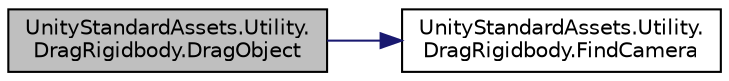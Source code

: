 digraph "UnityStandardAssets.Utility.DragRigidbody.DragObject"
{
 // LATEX_PDF_SIZE
  edge [fontname="Helvetica",fontsize="10",labelfontname="Helvetica",labelfontsize="10"];
  node [fontname="Helvetica",fontsize="10",shape=record];
  rankdir="LR";
  Node0 [label="UnityStandardAssets.Utility.\lDragRigidbody.DragObject",height=0.2,width=0.4,color="black", fillcolor="grey75", style="filled", fontcolor="black",tooltip=" "];
  Node0 -> Node1 [color="midnightblue",fontsize="10",style="solid",fontname="Helvetica"];
  Node1 [label="UnityStandardAssets.Utility.\lDragRigidbody.FindCamera",height=0.2,width=0.4,color="black", fillcolor="white", style="filled",URL="$class_unity_standard_assets_1_1_utility_1_1_drag_rigidbody.html#a2b1e596736580deaa056d4c867d93018",tooltip=" "];
}

